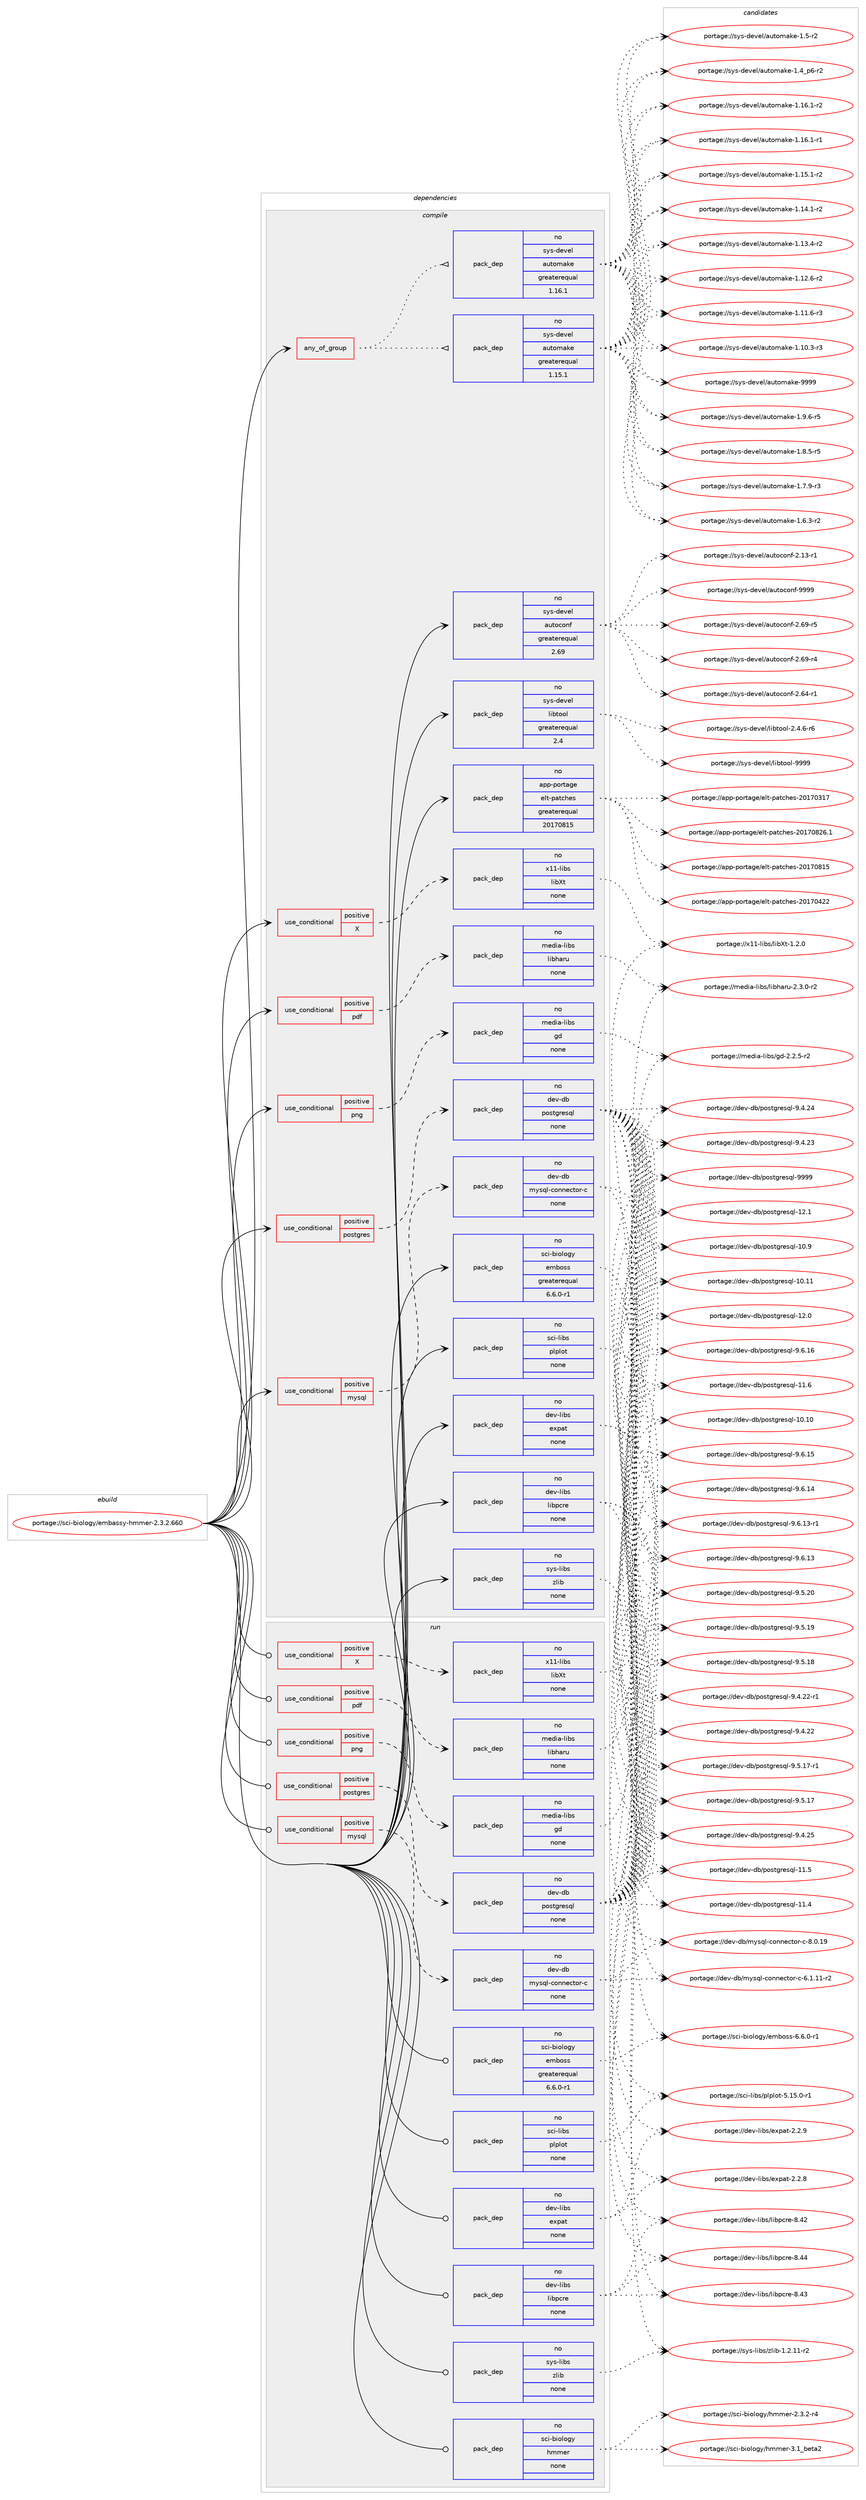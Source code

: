 digraph prolog {

# *************
# Graph options
# *************

newrank=true;
concentrate=true;
compound=true;
graph [rankdir=LR,fontname=Helvetica,fontsize=10,ranksep=1.5];#, ranksep=2.5, nodesep=0.2];
edge  [arrowhead=vee];
node  [fontname=Helvetica,fontsize=10];

# **********
# The ebuild
# **********

subgraph cluster_leftcol {
color=gray;
rank=same;
label=<<i>ebuild</i>>;
id [label="portage://sci-biology/embassy-hmmer-2.3.2.660", color=red, width=4, href="../sci-biology/embassy-hmmer-2.3.2.660.svg"];
}

# ****************
# The dependencies
# ****************

subgraph cluster_midcol {
color=gray;
label=<<i>dependencies</i>>;
subgraph cluster_compile {
fillcolor="#eeeeee";
style=filled;
label=<<i>compile</i>>;
subgraph any1665 {
dependency101664 [label=<<TABLE BORDER="0" CELLBORDER="1" CELLSPACING="0" CELLPADDING="4"><TR><TD CELLPADDING="10">any_of_group</TD></TR></TABLE>>, shape=none, color=red];subgraph pack79401 {
dependency101665 [label=<<TABLE BORDER="0" CELLBORDER="1" CELLSPACING="0" CELLPADDING="4" WIDTH="220"><TR><TD ROWSPAN="6" CELLPADDING="30">pack_dep</TD></TR><TR><TD WIDTH="110">no</TD></TR><TR><TD>sys-devel</TD></TR><TR><TD>automake</TD></TR><TR><TD>greaterequal</TD></TR><TR><TD>1.16.1</TD></TR></TABLE>>, shape=none, color=blue];
}
dependency101664:e -> dependency101665:w [weight=20,style="dotted",arrowhead="oinv"];
subgraph pack79402 {
dependency101666 [label=<<TABLE BORDER="0" CELLBORDER="1" CELLSPACING="0" CELLPADDING="4" WIDTH="220"><TR><TD ROWSPAN="6" CELLPADDING="30">pack_dep</TD></TR><TR><TD WIDTH="110">no</TD></TR><TR><TD>sys-devel</TD></TR><TR><TD>automake</TD></TR><TR><TD>greaterequal</TD></TR><TR><TD>1.15.1</TD></TR></TABLE>>, shape=none, color=blue];
}
dependency101664:e -> dependency101666:w [weight=20,style="dotted",arrowhead="oinv"];
}
id:e -> dependency101664:w [weight=20,style="solid",arrowhead="vee"];
subgraph cond20507 {
dependency101667 [label=<<TABLE BORDER="0" CELLBORDER="1" CELLSPACING="0" CELLPADDING="4"><TR><TD ROWSPAN="3" CELLPADDING="10">use_conditional</TD></TR><TR><TD>positive</TD></TR><TR><TD>X</TD></TR></TABLE>>, shape=none, color=red];
subgraph pack79403 {
dependency101668 [label=<<TABLE BORDER="0" CELLBORDER="1" CELLSPACING="0" CELLPADDING="4" WIDTH="220"><TR><TD ROWSPAN="6" CELLPADDING="30">pack_dep</TD></TR><TR><TD WIDTH="110">no</TD></TR><TR><TD>x11-libs</TD></TR><TR><TD>libXt</TD></TR><TR><TD>none</TD></TR><TR><TD></TD></TR></TABLE>>, shape=none, color=blue];
}
dependency101667:e -> dependency101668:w [weight=20,style="dashed",arrowhead="vee"];
}
id:e -> dependency101667:w [weight=20,style="solid",arrowhead="vee"];
subgraph cond20508 {
dependency101669 [label=<<TABLE BORDER="0" CELLBORDER="1" CELLSPACING="0" CELLPADDING="4"><TR><TD ROWSPAN="3" CELLPADDING="10">use_conditional</TD></TR><TR><TD>positive</TD></TR><TR><TD>mysql</TD></TR></TABLE>>, shape=none, color=red];
subgraph pack79404 {
dependency101670 [label=<<TABLE BORDER="0" CELLBORDER="1" CELLSPACING="0" CELLPADDING="4" WIDTH="220"><TR><TD ROWSPAN="6" CELLPADDING="30">pack_dep</TD></TR><TR><TD WIDTH="110">no</TD></TR><TR><TD>dev-db</TD></TR><TR><TD>mysql-connector-c</TD></TR><TR><TD>none</TD></TR><TR><TD></TD></TR></TABLE>>, shape=none, color=blue];
}
dependency101669:e -> dependency101670:w [weight=20,style="dashed",arrowhead="vee"];
}
id:e -> dependency101669:w [weight=20,style="solid",arrowhead="vee"];
subgraph cond20509 {
dependency101671 [label=<<TABLE BORDER="0" CELLBORDER="1" CELLSPACING="0" CELLPADDING="4"><TR><TD ROWSPAN="3" CELLPADDING="10">use_conditional</TD></TR><TR><TD>positive</TD></TR><TR><TD>pdf</TD></TR></TABLE>>, shape=none, color=red];
subgraph pack79405 {
dependency101672 [label=<<TABLE BORDER="0" CELLBORDER="1" CELLSPACING="0" CELLPADDING="4" WIDTH="220"><TR><TD ROWSPAN="6" CELLPADDING="30">pack_dep</TD></TR><TR><TD WIDTH="110">no</TD></TR><TR><TD>media-libs</TD></TR><TR><TD>libharu</TD></TR><TR><TD>none</TD></TR><TR><TD></TD></TR></TABLE>>, shape=none, color=blue];
}
dependency101671:e -> dependency101672:w [weight=20,style="dashed",arrowhead="vee"];
}
id:e -> dependency101671:w [weight=20,style="solid",arrowhead="vee"];
subgraph cond20510 {
dependency101673 [label=<<TABLE BORDER="0" CELLBORDER="1" CELLSPACING="0" CELLPADDING="4"><TR><TD ROWSPAN="3" CELLPADDING="10">use_conditional</TD></TR><TR><TD>positive</TD></TR><TR><TD>png</TD></TR></TABLE>>, shape=none, color=red];
subgraph pack79406 {
dependency101674 [label=<<TABLE BORDER="0" CELLBORDER="1" CELLSPACING="0" CELLPADDING="4" WIDTH="220"><TR><TD ROWSPAN="6" CELLPADDING="30">pack_dep</TD></TR><TR><TD WIDTH="110">no</TD></TR><TR><TD>media-libs</TD></TR><TR><TD>gd</TD></TR><TR><TD>none</TD></TR><TR><TD></TD></TR></TABLE>>, shape=none, color=blue];
}
dependency101673:e -> dependency101674:w [weight=20,style="dashed",arrowhead="vee"];
}
id:e -> dependency101673:w [weight=20,style="solid",arrowhead="vee"];
subgraph cond20511 {
dependency101675 [label=<<TABLE BORDER="0" CELLBORDER="1" CELLSPACING="0" CELLPADDING="4"><TR><TD ROWSPAN="3" CELLPADDING="10">use_conditional</TD></TR><TR><TD>positive</TD></TR><TR><TD>postgres</TD></TR></TABLE>>, shape=none, color=red];
subgraph pack79407 {
dependency101676 [label=<<TABLE BORDER="0" CELLBORDER="1" CELLSPACING="0" CELLPADDING="4" WIDTH="220"><TR><TD ROWSPAN="6" CELLPADDING="30">pack_dep</TD></TR><TR><TD WIDTH="110">no</TD></TR><TR><TD>dev-db</TD></TR><TR><TD>postgresql</TD></TR><TR><TD>none</TD></TR><TR><TD></TD></TR></TABLE>>, shape=none, color=blue];
}
dependency101675:e -> dependency101676:w [weight=20,style="dashed",arrowhead="vee"];
}
id:e -> dependency101675:w [weight=20,style="solid",arrowhead="vee"];
subgraph pack79408 {
dependency101677 [label=<<TABLE BORDER="0" CELLBORDER="1" CELLSPACING="0" CELLPADDING="4" WIDTH="220"><TR><TD ROWSPAN="6" CELLPADDING="30">pack_dep</TD></TR><TR><TD WIDTH="110">no</TD></TR><TR><TD>app-portage</TD></TR><TR><TD>elt-patches</TD></TR><TR><TD>greaterequal</TD></TR><TR><TD>20170815</TD></TR></TABLE>>, shape=none, color=blue];
}
id:e -> dependency101677:w [weight=20,style="solid",arrowhead="vee"];
subgraph pack79409 {
dependency101678 [label=<<TABLE BORDER="0" CELLBORDER="1" CELLSPACING="0" CELLPADDING="4" WIDTH="220"><TR><TD ROWSPAN="6" CELLPADDING="30">pack_dep</TD></TR><TR><TD WIDTH="110">no</TD></TR><TR><TD>dev-libs</TD></TR><TR><TD>expat</TD></TR><TR><TD>none</TD></TR><TR><TD></TD></TR></TABLE>>, shape=none, color=blue];
}
id:e -> dependency101678:w [weight=20,style="solid",arrowhead="vee"];
subgraph pack79410 {
dependency101679 [label=<<TABLE BORDER="0" CELLBORDER="1" CELLSPACING="0" CELLPADDING="4" WIDTH="220"><TR><TD ROWSPAN="6" CELLPADDING="30">pack_dep</TD></TR><TR><TD WIDTH="110">no</TD></TR><TR><TD>dev-libs</TD></TR><TR><TD>libpcre</TD></TR><TR><TD>none</TD></TR><TR><TD></TD></TR></TABLE>>, shape=none, color=blue];
}
id:e -> dependency101679:w [weight=20,style="solid",arrowhead="vee"];
subgraph pack79411 {
dependency101680 [label=<<TABLE BORDER="0" CELLBORDER="1" CELLSPACING="0" CELLPADDING="4" WIDTH="220"><TR><TD ROWSPAN="6" CELLPADDING="30">pack_dep</TD></TR><TR><TD WIDTH="110">no</TD></TR><TR><TD>sci-biology</TD></TR><TR><TD>emboss</TD></TR><TR><TD>greaterequal</TD></TR><TR><TD>6.6.0-r1</TD></TR></TABLE>>, shape=none, color=blue];
}
id:e -> dependency101680:w [weight=20,style="solid",arrowhead="vee"];
subgraph pack79412 {
dependency101681 [label=<<TABLE BORDER="0" CELLBORDER="1" CELLSPACING="0" CELLPADDING="4" WIDTH="220"><TR><TD ROWSPAN="6" CELLPADDING="30">pack_dep</TD></TR><TR><TD WIDTH="110">no</TD></TR><TR><TD>sci-libs</TD></TR><TR><TD>plplot</TD></TR><TR><TD>none</TD></TR><TR><TD></TD></TR></TABLE>>, shape=none, color=blue];
}
id:e -> dependency101681:w [weight=20,style="solid",arrowhead="vee"];
subgraph pack79413 {
dependency101682 [label=<<TABLE BORDER="0" CELLBORDER="1" CELLSPACING="0" CELLPADDING="4" WIDTH="220"><TR><TD ROWSPAN="6" CELLPADDING="30">pack_dep</TD></TR><TR><TD WIDTH="110">no</TD></TR><TR><TD>sys-devel</TD></TR><TR><TD>autoconf</TD></TR><TR><TD>greaterequal</TD></TR><TR><TD>2.69</TD></TR></TABLE>>, shape=none, color=blue];
}
id:e -> dependency101682:w [weight=20,style="solid",arrowhead="vee"];
subgraph pack79414 {
dependency101683 [label=<<TABLE BORDER="0" CELLBORDER="1" CELLSPACING="0" CELLPADDING="4" WIDTH="220"><TR><TD ROWSPAN="6" CELLPADDING="30">pack_dep</TD></TR><TR><TD WIDTH="110">no</TD></TR><TR><TD>sys-devel</TD></TR><TR><TD>libtool</TD></TR><TR><TD>greaterequal</TD></TR><TR><TD>2.4</TD></TR></TABLE>>, shape=none, color=blue];
}
id:e -> dependency101683:w [weight=20,style="solid",arrowhead="vee"];
subgraph pack79415 {
dependency101684 [label=<<TABLE BORDER="0" CELLBORDER="1" CELLSPACING="0" CELLPADDING="4" WIDTH="220"><TR><TD ROWSPAN="6" CELLPADDING="30">pack_dep</TD></TR><TR><TD WIDTH="110">no</TD></TR><TR><TD>sys-libs</TD></TR><TR><TD>zlib</TD></TR><TR><TD>none</TD></TR><TR><TD></TD></TR></TABLE>>, shape=none, color=blue];
}
id:e -> dependency101684:w [weight=20,style="solid",arrowhead="vee"];
}
subgraph cluster_compileandrun {
fillcolor="#eeeeee";
style=filled;
label=<<i>compile and run</i>>;
}
subgraph cluster_run {
fillcolor="#eeeeee";
style=filled;
label=<<i>run</i>>;
subgraph cond20512 {
dependency101685 [label=<<TABLE BORDER="0" CELLBORDER="1" CELLSPACING="0" CELLPADDING="4"><TR><TD ROWSPAN="3" CELLPADDING="10">use_conditional</TD></TR><TR><TD>positive</TD></TR><TR><TD>X</TD></TR></TABLE>>, shape=none, color=red];
subgraph pack79416 {
dependency101686 [label=<<TABLE BORDER="0" CELLBORDER="1" CELLSPACING="0" CELLPADDING="4" WIDTH="220"><TR><TD ROWSPAN="6" CELLPADDING="30">pack_dep</TD></TR><TR><TD WIDTH="110">no</TD></TR><TR><TD>x11-libs</TD></TR><TR><TD>libXt</TD></TR><TR><TD>none</TD></TR><TR><TD></TD></TR></TABLE>>, shape=none, color=blue];
}
dependency101685:e -> dependency101686:w [weight=20,style="dashed",arrowhead="vee"];
}
id:e -> dependency101685:w [weight=20,style="solid",arrowhead="odot"];
subgraph cond20513 {
dependency101687 [label=<<TABLE BORDER="0" CELLBORDER="1" CELLSPACING="0" CELLPADDING="4"><TR><TD ROWSPAN="3" CELLPADDING="10">use_conditional</TD></TR><TR><TD>positive</TD></TR><TR><TD>mysql</TD></TR></TABLE>>, shape=none, color=red];
subgraph pack79417 {
dependency101688 [label=<<TABLE BORDER="0" CELLBORDER="1" CELLSPACING="0" CELLPADDING="4" WIDTH="220"><TR><TD ROWSPAN="6" CELLPADDING="30">pack_dep</TD></TR><TR><TD WIDTH="110">no</TD></TR><TR><TD>dev-db</TD></TR><TR><TD>mysql-connector-c</TD></TR><TR><TD>none</TD></TR><TR><TD></TD></TR></TABLE>>, shape=none, color=blue];
}
dependency101687:e -> dependency101688:w [weight=20,style="dashed",arrowhead="vee"];
}
id:e -> dependency101687:w [weight=20,style="solid",arrowhead="odot"];
subgraph cond20514 {
dependency101689 [label=<<TABLE BORDER="0" CELLBORDER="1" CELLSPACING="0" CELLPADDING="4"><TR><TD ROWSPAN="3" CELLPADDING="10">use_conditional</TD></TR><TR><TD>positive</TD></TR><TR><TD>pdf</TD></TR></TABLE>>, shape=none, color=red];
subgraph pack79418 {
dependency101690 [label=<<TABLE BORDER="0" CELLBORDER="1" CELLSPACING="0" CELLPADDING="4" WIDTH="220"><TR><TD ROWSPAN="6" CELLPADDING="30">pack_dep</TD></TR><TR><TD WIDTH="110">no</TD></TR><TR><TD>media-libs</TD></TR><TR><TD>libharu</TD></TR><TR><TD>none</TD></TR><TR><TD></TD></TR></TABLE>>, shape=none, color=blue];
}
dependency101689:e -> dependency101690:w [weight=20,style="dashed",arrowhead="vee"];
}
id:e -> dependency101689:w [weight=20,style="solid",arrowhead="odot"];
subgraph cond20515 {
dependency101691 [label=<<TABLE BORDER="0" CELLBORDER="1" CELLSPACING="0" CELLPADDING="4"><TR><TD ROWSPAN="3" CELLPADDING="10">use_conditional</TD></TR><TR><TD>positive</TD></TR><TR><TD>png</TD></TR></TABLE>>, shape=none, color=red];
subgraph pack79419 {
dependency101692 [label=<<TABLE BORDER="0" CELLBORDER="1" CELLSPACING="0" CELLPADDING="4" WIDTH="220"><TR><TD ROWSPAN="6" CELLPADDING="30">pack_dep</TD></TR><TR><TD WIDTH="110">no</TD></TR><TR><TD>media-libs</TD></TR><TR><TD>gd</TD></TR><TR><TD>none</TD></TR><TR><TD></TD></TR></TABLE>>, shape=none, color=blue];
}
dependency101691:e -> dependency101692:w [weight=20,style="dashed",arrowhead="vee"];
}
id:e -> dependency101691:w [weight=20,style="solid",arrowhead="odot"];
subgraph cond20516 {
dependency101693 [label=<<TABLE BORDER="0" CELLBORDER="1" CELLSPACING="0" CELLPADDING="4"><TR><TD ROWSPAN="3" CELLPADDING="10">use_conditional</TD></TR><TR><TD>positive</TD></TR><TR><TD>postgres</TD></TR></TABLE>>, shape=none, color=red];
subgraph pack79420 {
dependency101694 [label=<<TABLE BORDER="0" CELLBORDER="1" CELLSPACING="0" CELLPADDING="4" WIDTH="220"><TR><TD ROWSPAN="6" CELLPADDING="30">pack_dep</TD></TR><TR><TD WIDTH="110">no</TD></TR><TR><TD>dev-db</TD></TR><TR><TD>postgresql</TD></TR><TR><TD>none</TD></TR><TR><TD></TD></TR></TABLE>>, shape=none, color=blue];
}
dependency101693:e -> dependency101694:w [weight=20,style="dashed",arrowhead="vee"];
}
id:e -> dependency101693:w [weight=20,style="solid",arrowhead="odot"];
subgraph pack79421 {
dependency101695 [label=<<TABLE BORDER="0" CELLBORDER="1" CELLSPACING="0" CELLPADDING="4" WIDTH="220"><TR><TD ROWSPAN="6" CELLPADDING="30">pack_dep</TD></TR><TR><TD WIDTH="110">no</TD></TR><TR><TD>dev-libs</TD></TR><TR><TD>expat</TD></TR><TR><TD>none</TD></TR><TR><TD></TD></TR></TABLE>>, shape=none, color=blue];
}
id:e -> dependency101695:w [weight=20,style="solid",arrowhead="odot"];
subgraph pack79422 {
dependency101696 [label=<<TABLE BORDER="0" CELLBORDER="1" CELLSPACING="0" CELLPADDING="4" WIDTH="220"><TR><TD ROWSPAN="6" CELLPADDING="30">pack_dep</TD></TR><TR><TD WIDTH="110">no</TD></TR><TR><TD>dev-libs</TD></TR><TR><TD>libpcre</TD></TR><TR><TD>none</TD></TR><TR><TD></TD></TR></TABLE>>, shape=none, color=blue];
}
id:e -> dependency101696:w [weight=20,style="solid",arrowhead="odot"];
subgraph pack79423 {
dependency101697 [label=<<TABLE BORDER="0" CELLBORDER="1" CELLSPACING="0" CELLPADDING="4" WIDTH="220"><TR><TD ROWSPAN="6" CELLPADDING="30">pack_dep</TD></TR><TR><TD WIDTH="110">no</TD></TR><TR><TD>sci-biology</TD></TR><TR><TD>emboss</TD></TR><TR><TD>greaterequal</TD></TR><TR><TD>6.6.0-r1</TD></TR></TABLE>>, shape=none, color=blue];
}
id:e -> dependency101697:w [weight=20,style="solid",arrowhead="odot"];
subgraph pack79424 {
dependency101698 [label=<<TABLE BORDER="0" CELLBORDER="1" CELLSPACING="0" CELLPADDING="4" WIDTH="220"><TR><TD ROWSPAN="6" CELLPADDING="30">pack_dep</TD></TR><TR><TD WIDTH="110">no</TD></TR><TR><TD>sci-biology</TD></TR><TR><TD>hmmer</TD></TR><TR><TD>none</TD></TR><TR><TD></TD></TR></TABLE>>, shape=none, color=blue];
}
id:e -> dependency101698:w [weight=20,style="solid",arrowhead="odot"];
subgraph pack79425 {
dependency101699 [label=<<TABLE BORDER="0" CELLBORDER="1" CELLSPACING="0" CELLPADDING="4" WIDTH="220"><TR><TD ROWSPAN="6" CELLPADDING="30">pack_dep</TD></TR><TR><TD WIDTH="110">no</TD></TR><TR><TD>sci-libs</TD></TR><TR><TD>plplot</TD></TR><TR><TD>none</TD></TR><TR><TD></TD></TR></TABLE>>, shape=none, color=blue];
}
id:e -> dependency101699:w [weight=20,style="solid",arrowhead="odot"];
subgraph pack79426 {
dependency101700 [label=<<TABLE BORDER="0" CELLBORDER="1" CELLSPACING="0" CELLPADDING="4" WIDTH="220"><TR><TD ROWSPAN="6" CELLPADDING="30">pack_dep</TD></TR><TR><TD WIDTH="110">no</TD></TR><TR><TD>sys-libs</TD></TR><TR><TD>zlib</TD></TR><TR><TD>none</TD></TR><TR><TD></TD></TR></TABLE>>, shape=none, color=blue];
}
id:e -> dependency101700:w [weight=20,style="solid",arrowhead="odot"];
}
}

# **************
# The candidates
# **************

subgraph cluster_choices {
rank=same;
color=gray;
label=<<i>candidates</i>>;

subgraph choice79401 {
color=black;
nodesep=1;
choice115121115451001011181011084797117116111109971071014557575757 [label="portage://sys-devel/automake-9999", color=red, width=4,href="../sys-devel/automake-9999.svg"];
choice115121115451001011181011084797117116111109971071014549465746544511453 [label="portage://sys-devel/automake-1.9.6-r5", color=red, width=4,href="../sys-devel/automake-1.9.6-r5.svg"];
choice115121115451001011181011084797117116111109971071014549465646534511453 [label="portage://sys-devel/automake-1.8.5-r5", color=red, width=4,href="../sys-devel/automake-1.8.5-r5.svg"];
choice115121115451001011181011084797117116111109971071014549465546574511451 [label="portage://sys-devel/automake-1.7.9-r3", color=red, width=4,href="../sys-devel/automake-1.7.9-r3.svg"];
choice115121115451001011181011084797117116111109971071014549465446514511450 [label="portage://sys-devel/automake-1.6.3-r2", color=red, width=4,href="../sys-devel/automake-1.6.3-r2.svg"];
choice11512111545100101118101108479711711611110997107101454946534511450 [label="portage://sys-devel/automake-1.5-r2", color=red, width=4,href="../sys-devel/automake-1.5-r2.svg"];
choice115121115451001011181011084797117116111109971071014549465295112544511450 [label="portage://sys-devel/automake-1.4_p6-r2", color=red, width=4,href="../sys-devel/automake-1.4_p6-r2.svg"];
choice11512111545100101118101108479711711611110997107101454946495446494511450 [label="portage://sys-devel/automake-1.16.1-r2", color=red, width=4,href="../sys-devel/automake-1.16.1-r2.svg"];
choice11512111545100101118101108479711711611110997107101454946495446494511449 [label="portage://sys-devel/automake-1.16.1-r1", color=red, width=4,href="../sys-devel/automake-1.16.1-r1.svg"];
choice11512111545100101118101108479711711611110997107101454946495346494511450 [label="portage://sys-devel/automake-1.15.1-r2", color=red, width=4,href="../sys-devel/automake-1.15.1-r2.svg"];
choice11512111545100101118101108479711711611110997107101454946495246494511450 [label="portage://sys-devel/automake-1.14.1-r2", color=red, width=4,href="../sys-devel/automake-1.14.1-r2.svg"];
choice11512111545100101118101108479711711611110997107101454946495146524511450 [label="portage://sys-devel/automake-1.13.4-r2", color=red, width=4,href="../sys-devel/automake-1.13.4-r2.svg"];
choice11512111545100101118101108479711711611110997107101454946495046544511450 [label="portage://sys-devel/automake-1.12.6-r2", color=red, width=4,href="../sys-devel/automake-1.12.6-r2.svg"];
choice11512111545100101118101108479711711611110997107101454946494946544511451 [label="portage://sys-devel/automake-1.11.6-r3", color=red, width=4,href="../sys-devel/automake-1.11.6-r3.svg"];
choice11512111545100101118101108479711711611110997107101454946494846514511451 [label="portage://sys-devel/automake-1.10.3-r3", color=red, width=4,href="../sys-devel/automake-1.10.3-r3.svg"];
dependency101665:e -> choice115121115451001011181011084797117116111109971071014557575757:w [style=dotted,weight="100"];
dependency101665:e -> choice115121115451001011181011084797117116111109971071014549465746544511453:w [style=dotted,weight="100"];
dependency101665:e -> choice115121115451001011181011084797117116111109971071014549465646534511453:w [style=dotted,weight="100"];
dependency101665:e -> choice115121115451001011181011084797117116111109971071014549465546574511451:w [style=dotted,weight="100"];
dependency101665:e -> choice115121115451001011181011084797117116111109971071014549465446514511450:w [style=dotted,weight="100"];
dependency101665:e -> choice11512111545100101118101108479711711611110997107101454946534511450:w [style=dotted,weight="100"];
dependency101665:e -> choice115121115451001011181011084797117116111109971071014549465295112544511450:w [style=dotted,weight="100"];
dependency101665:e -> choice11512111545100101118101108479711711611110997107101454946495446494511450:w [style=dotted,weight="100"];
dependency101665:e -> choice11512111545100101118101108479711711611110997107101454946495446494511449:w [style=dotted,weight="100"];
dependency101665:e -> choice11512111545100101118101108479711711611110997107101454946495346494511450:w [style=dotted,weight="100"];
dependency101665:e -> choice11512111545100101118101108479711711611110997107101454946495246494511450:w [style=dotted,weight="100"];
dependency101665:e -> choice11512111545100101118101108479711711611110997107101454946495146524511450:w [style=dotted,weight="100"];
dependency101665:e -> choice11512111545100101118101108479711711611110997107101454946495046544511450:w [style=dotted,weight="100"];
dependency101665:e -> choice11512111545100101118101108479711711611110997107101454946494946544511451:w [style=dotted,weight="100"];
dependency101665:e -> choice11512111545100101118101108479711711611110997107101454946494846514511451:w [style=dotted,weight="100"];
}
subgraph choice79402 {
color=black;
nodesep=1;
choice115121115451001011181011084797117116111109971071014557575757 [label="portage://sys-devel/automake-9999", color=red, width=4,href="../sys-devel/automake-9999.svg"];
choice115121115451001011181011084797117116111109971071014549465746544511453 [label="portage://sys-devel/automake-1.9.6-r5", color=red, width=4,href="../sys-devel/automake-1.9.6-r5.svg"];
choice115121115451001011181011084797117116111109971071014549465646534511453 [label="portage://sys-devel/automake-1.8.5-r5", color=red, width=4,href="../sys-devel/automake-1.8.5-r5.svg"];
choice115121115451001011181011084797117116111109971071014549465546574511451 [label="portage://sys-devel/automake-1.7.9-r3", color=red, width=4,href="../sys-devel/automake-1.7.9-r3.svg"];
choice115121115451001011181011084797117116111109971071014549465446514511450 [label="portage://sys-devel/automake-1.6.3-r2", color=red, width=4,href="../sys-devel/automake-1.6.3-r2.svg"];
choice11512111545100101118101108479711711611110997107101454946534511450 [label="portage://sys-devel/automake-1.5-r2", color=red, width=4,href="../sys-devel/automake-1.5-r2.svg"];
choice115121115451001011181011084797117116111109971071014549465295112544511450 [label="portage://sys-devel/automake-1.4_p6-r2", color=red, width=4,href="../sys-devel/automake-1.4_p6-r2.svg"];
choice11512111545100101118101108479711711611110997107101454946495446494511450 [label="portage://sys-devel/automake-1.16.1-r2", color=red, width=4,href="../sys-devel/automake-1.16.1-r2.svg"];
choice11512111545100101118101108479711711611110997107101454946495446494511449 [label="portage://sys-devel/automake-1.16.1-r1", color=red, width=4,href="../sys-devel/automake-1.16.1-r1.svg"];
choice11512111545100101118101108479711711611110997107101454946495346494511450 [label="portage://sys-devel/automake-1.15.1-r2", color=red, width=4,href="../sys-devel/automake-1.15.1-r2.svg"];
choice11512111545100101118101108479711711611110997107101454946495246494511450 [label="portage://sys-devel/automake-1.14.1-r2", color=red, width=4,href="../sys-devel/automake-1.14.1-r2.svg"];
choice11512111545100101118101108479711711611110997107101454946495146524511450 [label="portage://sys-devel/automake-1.13.4-r2", color=red, width=4,href="../sys-devel/automake-1.13.4-r2.svg"];
choice11512111545100101118101108479711711611110997107101454946495046544511450 [label="portage://sys-devel/automake-1.12.6-r2", color=red, width=4,href="../sys-devel/automake-1.12.6-r2.svg"];
choice11512111545100101118101108479711711611110997107101454946494946544511451 [label="portage://sys-devel/automake-1.11.6-r3", color=red, width=4,href="../sys-devel/automake-1.11.6-r3.svg"];
choice11512111545100101118101108479711711611110997107101454946494846514511451 [label="portage://sys-devel/automake-1.10.3-r3", color=red, width=4,href="../sys-devel/automake-1.10.3-r3.svg"];
dependency101666:e -> choice115121115451001011181011084797117116111109971071014557575757:w [style=dotted,weight="100"];
dependency101666:e -> choice115121115451001011181011084797117116111109971071014549465746544511453:w [style=dotted,weight="100"];
dependency101666:e -> choice115121115451001011181011084797117116111109971071014549465646534511453:w [style=dotted,weight="100"];
dependency101666:e -> choice115121115451001011181011084797117116111109971071014549465546574511451:w [style=dotted,weight="100"];
dependency101666:e -> choice115121115451001011181011084797117116111109971071014549465446514511450:w [style=dotted,weight="100"];
dependency101666:e -> choice11512111545100101118101108479711711611110997107101454946534511450:w [style=dotted,weight="100"];
dependency101666:e -> choice115121115451001011181011084797117116111109971071014549465295112544511450:w [style=dotted,weight="100"];
dependency101666:e -> choice11512111545100101118101108479711711611110997107101454946495446494511450:w [style=dotted,weight="100"];
dependency101666:e -> choice11512111545100101118101108479711711611110997107101454946495446494511449:w [style=dotted,weight="100"];
dependency101666:e -> choice11512111545100101118101108479711711611110997107101454946495346494511450:w [style=dotted,weight="100"];
dependency101666:e -> choice11512111545100101118101108479711711611110997107101454946495246494511450:w [style=dotted,weight="100"];
dependency101666:e -> choice11512111545100101118101108479711711611110997107101454946495146524511450:w [style=dotted,weight="100"];
dependency101666:e -> choice11512111545100101118101108479711711611110997107101454946495046544511450:w [style=dotted,weight="100"];
dependency101666:e -> choice11512111545100101118101108479711711611110997107101454946494946544511451:w [style=dotted,weight="100"];
dependency101666:e -> choice11512111545100101118101108479711711611110997107101454946494846514511451:w [style=dotted,weight="100"];
}
subgraph choice79403 {
color=black;
nodesep=1;
choice12049494510810598115471081059888116454946504648 [label="portage://x11-libs/libXt-1.2.0", color=red, width=4,href="../x11-libs/libXt-1.2.0.svg"];
dependency101668:e -> choice12049494510810598115471081059888116454946504648:w [style=dotted,weight="100"];
}
subgraph choice79404 {
color=black;
nodesep=1;
choice100101118451009847109121115113108459911111011010199116111114459945564648464957 [label="portage://dev-db/mysql-connector-c-8.0.19", color=red, width=4,href="../dev-db/mysql-connector-c-8.0.19.svg"];
choice1001011184510098471091211151131084599111110110101991161111144599455446494649494511450 [label="portage://dev-db/mysql-connector-c-6.1.11-r2", color=red, width=4,href="../dev-db/mysql-connector-c-6.1.11-r2.svg"];
dependency101670:e -> choice100101118451009847109121115113108459911111011010199116111114459945564648464957:w [style=dotted,weight="100"];
dependency101670:e -> choice1001011184510098471091211151131084599111110110101991161111144599455446494649494511450:w [style=dotted,weight="100"];
}
subgraph choice79405 {
color=black;
nodesep=1;
choice1091011001059745108105981154710810598104971141174550465146484511450 [label="portage://media-libs/libharu-2.3.0-r2", color=red, width=4,href="../media-libs/libharu-2.3.0-r2.svg"];
dependency101672:e -> choice1091011001059745108105981154710810598104971141174550465146484511450:w [style=dotted,weight="100"];
}
subgraph choice79406 {
color=black;
nodesep=1;
choice109101100105974510810598115471031004550465046534511450 [label="portage://media-libs/gd-2.2.5-r2", color=red, width=4,href="../media-libs/gd-2.2.5-r2.svg"];
dependency101674:e -> choice109101100105974510810598115471031004550465046534511450:w [style=dotted,weight="100"];
}
subgraph choice79407 {
color=black;
nodesep=1;
choice1001011184510098471121111151161031141011151131084557575757 [label="portage://dev-db/postgresql-9999", color=red, width=4,href="../dev-db/postgresql-9999.svg"];
choice10010111845100984711211111511610311410111511310845574654464954 [label="portage://dev-db/postgresql-9.6.16", color=red, width=4,href="../dev-db/postgresql-9.6.16.svg"];
choice10010111845100984711211111511610311410111511310845574654464953 [label="portage://dev-db/postgresql-9.6.15", color=red, width=4,href="../dev-db/postgresql-9.6.15.svg"];
choice10010111845100984711211111511610311410111511310845574654464952 [label="portage://dev-db/postgresql-9.6.14", color=red, width=4,href="../dev-db/postgresql-9.6.14.svg"];
choice100101118451009847112111115116103114101115113108455746544649514511449 [label="portage://dev-db/postgresql-9.6.13-r1", color=red, width=4,href="../dev-db/postgresql-9.6.13-r1.svg"];
choice10010111845100984711211111511610311410111511310845574654464951 [label="portage://dev-db/postgresql-9.6.13", color=red, width=4,href="../dev-db/postgresql-9.6.13.svg"];
choice10010111845100984711211111511610311410111511310845574653465048 [label="portage://dev-db/postgresql-9.5.20", color=red, width=4,href="../dev-db/postgresql-9.5.20.svg"];
choice10010111845100984711211111511610311410111511310845574653464957 [label="portage://dev-db/postgresql-9.5.19", color=red, width=4,href="../dev-db/postgresql-9.5.19.svg"];
choice10010111845100984711211111511610311410111511310845574653464956 [label="portage://dev-db/postgresql-9.5.18", color=red, width=4,href="../dev-db/postgresql-9.5.18.svg"];
choice100101118451009847112111115116103114101115113108455746534649554511449 [label="portage://dev-db/postgresql-9.5.17-r1", color=red, width=4,href="../dev-db/postgresql-9.5.17-r1.svg"];
choice10010111845100984711211111511610311410111511310845574653464955 [label="portage://dev-db/postgresql-9.5.17", color=red, width=4,href="../dev-db/postgresql-9.5.17.svg"];
choice10010111845100984711211111511610311410111511310845574652465053 [label="portage://dev-db/postgresql-9.4.25", color=red, width=4,href="../dev-db/postgresql-9.4.25.svg"];
choice10010111845100984711211111511610311410111511310845574652465052 [label="portage://dev-db/postgresql-9.4.24", color=red, width=4,href="../dev-db/postgresql-9.4.24.svg"];
choice10010111845100984711211111511610311410111511310845574652465051 [label="portage://dev-db/postgresql-9.4.23", color=red, width=4,href="../dev-db/postgresql-9.4.23.svg"];
choice100101118451009847112111115116103114101115113108455746524650504511449 [label="portage://dev-db/postgresql-9.4.22-r1", color=red, width=4,href="../dev-db/postgresql-9.4.22-r1.svg"];
choice10010111845100984711211111511610311410111511310845574652465050 [label="portage://dev-db/postgresql-9.4.22", color=red, width=4,href="../dev-db/postgresql-9.4.22.svg"];
choice1001011184510098471121111151161031141011151131084549504649 [label="portage://dev-db/postgresql-12.1", color=red, width=4,href="../dev-db/postgresql-12.1.svg"];
choice1001011184510098471121111151161031141011151131084549504648 [label="portage://dev-db/postgresql-12.0", color=red, width=4,href="../dev-db/postgresql-12.0.svg"];
choice1001011184510098471121111151161031141011151131084549494654 [label="portage://dev-db/postgresql-11.6", color=red, width=4,href="../dev-db/postgresql-11.6.svg"];
choice1001011184510098471121111151161031141011151131084549494653 [label="portage://dev-db/postgresql-11.5", color=red, width=4,href="../dev-db/postgresql-11.5.svg"];
choice1001011184510098471121111151161031141011151131084549494652 [label="portage://dev-db/postgresql-11.4", color=red, width=4,href="../dev-db/postgresql-11.4.svg"];
choice1001011184510098471121111151161031141011151131084549484657 [label="portage://dev-db/postgresql-10.9", color=red, width=4,href="../dev-db/postgresql-10.9.svg"];
choice100101118451009847112111115116103114101115113108454948464949 [label="portage://dev-db/postgresql-10.11", color=red, width=4,href="../dev-db/postgresql-10.11.svg"];
choice100101118451009847112111115116103114101115113108454948464948 [label="portage://dev-db/postgresql-10.10", color=red, width=4,href="../dev-db/postgresql-10.10.svg"];
dependency101676:e -> choice1001011184510098471121111151161031141011151131084557575757:w [style=dotted,weight="100"];
dependency101676:e -> choice10010111845100984711211111511610311410111511310845574654464954:w [style=dotted,weight="100"];
dependency101676:e -> choice10010111845100984711211111511610311410111511310845574654464953:w [style=dotted,weight="100"];
dependency101676:e -> choice10010111845100984711211111511610311410111511310845574654464952:w [style=dotted,weight="100"];
dependency101676:e -> choice100101118451009847112111115116103114101115113108455746544649514511449:w [style=dotted,weight="100"];
dependency101676:e -> choice10010111845100984711211111511610311410111511310845574654464951:w [style=dotted,weight="100"];
dependency101676:e -> choice10010111845100984711211111511610311410111511310845574653465048:w [style=dotted,weight="100"];
dependency101676:e -> choice10010111845100984711211111511610311410111511310845574653464957:w [style=dotted,weight="100"];
dependency101676:e -> choice10010111845100984711211111511610311410111511310845574653464956:w [style=dotted,weight="100"];
dependency101676:e -> choice100101118451009847112111115116103114101115113108455746534649554511449:w [style=dotted,weight="100"];
dependency101676:e -> choice10010111845100984711211111511610311410111511310845574653464955:w [style=dotted,weight="100"];
dependency101676:e -> choice10010111845100984711211111511610311410111511310845574652465053:w [style=dotted,weight="100"];
dependency101676:e -> choice10010111845100984711211111511610311410111511310845574652465052:w [style=dotted,weight="100"];
dependency101676:e -> choice10010111845100984711211111511610311410111511310845574652465051:w [style=dotted,weight="100"];
dependency101676:e -> choice100101118451009847112111115116103114101115113108455746524650504511449:w [style=dotted,weight="100"];
dependency101676:e -> choice10010111845100984711211111511610311410111511310845574652465050:w [style=dotted,weight="100"];
dependency101676:e -> choice1001011184510098471121111151161031141011151131084549504649:w [style=dotted,weight="100"];
dependency101676:e -> choice1001011184510098471121111151161031141011151131084549504648:w [style=dotted,weight="100"];
dependency101676:e -> choice1001011184510098471121111151161031141011151131084549494654:w [style=dotted,weight="100"];
dependency101676:e -> choice1001011184510098471121111151161031141011151131084549494653:w [style=dotted,weight="100"];
dependency101676:e -> choice1001011184510098471121111151161031141011151131084549494652:w [style=dotted,weight="100"];
dependency101676:e -> choice1001011184510098471121111151161031141011151131084549484657:w [style=dotted,weight="100"];
dependency101676:e -> choice100101118451009847112111115116103114101115113108454948464949:w [style=dotted,weight="100"];
dependency101676:e -> choice100101118451009847112111115116103114101115113108454948464948:w [style=dotted,weight="100"];
}
subgraph choice79408 {
color=black;
nodesep=1;
choice971121124511211111411697103101471011081164511297116991041011154550484955485650544649 [label="portage://app-portage/elt-patches-20170826.1", color=red, width=4,href="../app-portage/elt-patches-20170826.1.svg"];
choice97112112451121111141169710310147101108116451129711699104101115455048495548564953 [label="portage://app-portage/elt-patches-20170815", color=red, width=4,href="../app-portage/elt-patches-20170815.svg"];
choice97112112451121111141169710310147101108116451129711699104101115455048495548525050 [label="portage://app-portage/elt-patches-20170422", color=red, width=4,href="../app-portage/elt-patches-20170422.svg"];
choice97112112451121111141169710310147101108116451129711699104101115455048495548514955 [label="portage://app-portage/elt-patches-20170317", color=red, width=4,href="../app-portage/elt-patches-20170317.svg"];
dependency101677:e -> choice971121124511211111411697103101471011081164511297116991041011154550484955485650544649:w [style=dotted,weight="100"];
dependency101677:e -> choice97112112451121111141169710310147101108116451129711699104101115455048495548564953:w [style=dotted,weight="100"];
dependency101677:e -> choice97112112451121111141169710310147101108116451129711699104101115455048495548525050:w [style=dotted,weight="100"];
dependency101677:e -> choice97112112451121111141169710310147101108116451129711699104101115455048495548514955:w [style=dotted,weight="100"];
}
subgraph choice79409 {
color=black;
nodesep=1;
choice10010111845108105981154710112011297116455046504657 [label="portage://dev-libs/expat-2.2.9", color=red, width=4,href="../dev-libs/expat-2.2.9.svg"];
choice10010111845108105981154710112011297116455046504656 [label="portage://dev-libs/expat-2.2.8", color=red, width=4,href="../dev-libs/expat-2.2.8.svg"];
dependency101678:e -> choice10010111845108105981154710112011297116455046504657:w [style=dotted,weight="100"];
dependency101678:e -> choice10010111845108105981154710112011297116455046504656:w [style=dotted,weight="100"];
}
subgraph choice79410 {
color=black;
nodesep=1;
choice10010111845108105981154710810598112991141014556465252 [label="portage://dev-libs/libpcre-8.44", color=red, width=4,href="../dev-libs/libpcre-8.44.svg"];
choice10010111845108105981154710810598112991141014556465251 [label="portage://dev-libs/libpcre-8.43", color=red, width=4,href="../dev-libs/libpcre-8.43.svg"];
choice10010111845108105981154710810598112991141014556465250 [label="portage://dev-libs/libpcre-8.42", color=red, width=4,href="../dev-libs/libpcre-8.42.svg"];
dependency101679:e -> choice10010111845108105981154710810598112991141014556465252:w [style=dotted,weight="100"];
dependency101679:e -> choice10010111845108105981154710810598112991141014556465251:w [style=dotted,weight="100"];
dependency101679:e -> choice10010111845108105981154710810598112991141014556465250:w [style=dotted,weight="100"];
}
subgraph choice79411 {
color=black;
nodesep=1;
choice11599105459810511110811110312147101109981111151154554465446484511449 [label="portage://sci-biology/emboss-6.6.0-r1", color=red, width=4,href="../sci-biology/emboss-6.6.0-r1.svg"];
dependency101680:e -> choice11599105459810511110811110312147101109981111151154554465446484511449:w [style=dotted,weight="100"];
}
subgraph choice79412 {
color=black;
nodesep=1;
choice11599105451081059811547112108112108111116455346495346484511449 [label="portage://sci-libs/plplot-5.15.0-r1", color=red, width=4,href="../sci-libs/plplot-5.15.0-r1.svg"];
dependency101681:e -> choice11599105451081059811547112108112108111116455346495346484511449:w [style=dotted,weight="100"];
}
subgraph choice79413 {
color=black;
nodesep=1;
choice115121115451001011181011084797117116111991111101024557575757 [label="portage://sys-devel/autoconf-9999", color=red, width=4,href="../sys-devel/autoconf-9999.svg"];
choice1151211154510010111810110847971171161119911111010245504654574511453 [label="portage://sys-devel/autoconf-2.69-r5", color=red, width=4,href="../sys-devel/autoconf-2.69-r5.svg"];
choice1151211154510010111810110847971171161119911111010245504654574511452 [label="portage://sys-devel/autoconf-2.69-r4", color=red, width=4,href="../sys-devel/autoconf-2.69-r4.svg"];
choice1151211154510010111810110847971171161119911111010245504654524511449 [label="portage://sys-devel/autoconf-2.64-r1", color=red, width=4,href="../sys-devel/autoconf-2.64-r1.svg"];
choice1151211154510010111810110847971171161119911111010245504649514511449 [label="portage://sys-devel/autoconf-2.13-r1", color=red, width=4,href="../sys-devel/autoconf-2.13-r1.svg"];
dependency101682:e -> choice115121115451001011181011084797117116111991111101024557575757:w [style=dotted,weight="100"];
dependency101682:e -> choice1151211154510010111810110847971171161119911111010245504654574511453:w [style=dotted,weight="100"];
dependency101682:e -> choice1151211154510010111810110847971171161119911111010245504654574511452:w [style=dotted,weight="100"];
dependency101682:e -> choice1151211154510010111810110847971171161119911111010245504654524511449:w [style=dotted,weight="100"];
dependency101682:e -> choice1151211154510010111810110847971171161119911111010245504649514511449:w [style=dotted,weight="100"];
}
subgraph choice79414 {
color=black;
nodesep=1;
choice1151211154510010111810110847108105981161111111084557575757 [label="portage://sys-devel/libtool-9999", color=red, width=4,href="../sys-devel/libtool-9999.svg"];
choice1151211154510010111810110847108105981161111111084550465246544511454 [label="portage://sys-devel/libtool-2.4.6-r6", color=red, width=4,href="../sys-devel/libtool-2.4.6-r6.svg"];
dependency101683:e -> choice1151211154510010111810110847108105981161111111084557575757:w [style=dotted,weight="100"];
dependency101683:e -> choice1151211154510010111810110847108105981161111111084550465246544511454:w [style=dotted,weight="100"];
}
subgraph choice79415 {
color=black;
nodesep=1;
choice11512111545108105981154712210810598454946504649494511450 [label="portage://sys-libs/zlib-1.2.11-r2", color=red, width=4,href="../sys-libs/zlib-1.2.11-r2.svg"];
dependency101684:e -> choice11512111545108105981154712210810598454946504649494511450:w [style=dotted,weight="100"];
}
subgraph choice79416 {
color=black;
nodesep=1;
choice12049494510810598115471081059888116454946504648 [label="portage://x11-libs/libXt-1.2.0", color=red, width=4,href="../x11-libs/libXt-1.2.0.svg"];
dependency101686:e -> choice12049494510810598115471081059888116454946504648:w [style=dotted,weight="100"];
}
subgraph choice79417 {
color=black;
nodesep=1;
choice100101118451009847109121115113108459911111011010199116111114459945564648464957 [label="portage://dev-db/mysql-connector-c-8.0.19", color=red, width=4,href="../dev-db/mysql-connector-c-8.0.19.svg"];
choice1001011184510098471091211151131084599111110110101991161111144599455446494649494511450 [label="portage://dev-db/mysql-connector-c-6.1.11-r2", color=red, width=4,href="../dev-db/mysql-connector-c-6.1.11-r2.svg"];
dependency101688:e -> choice100101118451009847109121115113108459911111011010199116111114459945564648464957:w [style=dotted,weight="100"];
dependency101688:e -> choice1001011184510098471091211151131084599111110110101991161111144599455446494649494511450:w [style=dotted,weight="100"];
}
subgraph choice79418 {
color=black;
nodesep=1;
choice1091011001059745108105981154710810598104971141174550465146484511450 [label="portage://media-libs/libharu-2.3.0-r2", color=red, width=4,href="../media-libs/libharu-2.3.0-r2.svg"];
dependency101690:e -> choice1091011001059745108105981154710810598104971141174550465146484511450:w [style=dotted,weight="100"];
}
subgraph choice79419 {
color=black;
nodesep=1;
choice109101100105974510810598115471031004550465046534511450 [label="portage://media-libs/gd-2.2.5-r2", color=red, width=4,href="../media-libs/gd-2.2.5-r2.svg"];
dependency101692:e -> choice109101100105974510810598115471031004550465046534511450:w [style=dotted,weight="100"];
}
subgraph choice79420 {
color=black;
nodesep=1;
choice1001011184510098471121111151161031141011151131084557575757 [label="portage://dev-db/postgresql-9999", color=red, width=4,href="../dev-db/postgresql-9999.svg"];
choice10010111845100984711211111511610311410111511310845574654464954 [label="portage://dev-db/postgresql-9.6.16", color=red, width=4,href="../dev-db/postgresql-9.6.16.svg"];
choice10010111845100984711211111511610311410111511310845574654464953 [label="portage://dev-db/postgresql-9.6.15", color=red, width=4,href="../dev-db/postgresql-9.6.15.svg"];
choice10010111845100984711211111511610311410111511310845574654464952 [label="portage://dev-db/postgresql-9.6.14", color=red, width=4,href="../dev-db/postgresql-9.6.14.svg"];
choice100101118451009847112111115116103114101115113108455746544649514511449 [label="portage://dev-db/postgresql-9.6.13-r1", color=red, width=4,href="../dev-db/postgresql-9.6.13-r1.svg"];
choice10010111845100984711211111511610311410111511310845574654464951 [label="portage://dev-db/postgresql-9.6.13", color=red, width=4,href="../dev-db/postgresql-9.6.13.svg"];
choice10010111845100984711211111511610311410111511310845574653465048 [label="portage://dev-db/postgresql-9.5.20", color=red, width=4,href="../dev-db/postgresql-9.5.20.svg"];
choice10010111845100984711211111511610311410111511310845574653464957 [label="portage://dev-db/postgresql-9.5.19", color=red, width=4,href="../dev-db/postgresql-9.5.19.svg"];
choice10010111845100984711211111511610311410111511310845574653464956 [label="portage://dev-db/postgresql-9.5.18", color=red, width=4,href="../dev-db/postgresql-9.5.18.svg"];
choice100101118451009847112111115116103114101115113108455746534649554511449 [label="portage://dev-db/postgresql-9.5.17-r1", color=red, width=4,href="../dev-db/postgresql-9.5.17-r1.svg"];
choice10010111845100984711211111511610311410111511310845574653464955 [label="portage://dev-db/postgresql-9.5.17", color=red, width=4,href="../dev-db/postgresql-9.5.17.svg"];
choice10010111845100984711211111511610311410111511310845574652465053 [label="portage://dev-db/postgresql-9.4.25", color=red, width=4,href="../dev-db/postgresql-9.4.25.svg"];
choice10010111845100984711211111511610311410111511310845574652465052 [label="portage://dev-db/postgresql-9.4.24", color=red, width=4,href="../dev-db/postgresql-9.4.24.svg"];
choice10010111845100984711211111511610311410111511310845574652465051 [label="portage://dev-db/postgresql-9.4.23", color=red, width=4,href="../dev-db/postgresql-9.4.23.svg"];
choice100101118451009847112111115116103114101115113108455746524650504511449 [label="portage://dev-db/postgresql-9.4.22-r1", color=red, width=4,href="../dev-db/postgresql-9.4.22-r1.svg"];
choice10010111845100984711211111511610311410111511310845574652465050 [label="portage://dev-db/postgresql-9.4.22", color=red, width=4,href="../dev-db/postgresql-9.4.22.svg"];
choice1001011184510098471121111151161031141011151131084549504649 [label="portage://dev-db/postgresql-12.1", color=red, width=4,href="../dev-db/postgresql-12.1.svg"];
choice1001011184510098471121111151161031141011151131084549504648 [label="portage://dev-db/postgresql-12.0", color=red, width=4,href="../dev-db/postgresql-12.0.svg"];
choice1001011184510098471121111151161031141011151131084549494654 [label="portage://dev-db/postgresql-11.6", color=red, width=4,href="../dev-db/postgresql-11.6.svg"];
choice1001011184510098471121111151161031141011151131084549494653 [label="portage://dev-db/postgresql-11.5", color=red, width=4,href="../dev-db/postgresql-11.5.svg"];
choice1001011184510098471121111151161031141011151131084549494652 [label="portage://dev-db/postgresql-11.4", color=red, width=4,href="../dev-db/postgresql-11.4.svg"];
choice1001011184510098471121111151161031141011151131084549484657 [label="portage://dev-db/postgresql-10.9", color=red, width=4,href="../dev-db/postgresql-10.9.svg"];
choice100101118451009847112111115116103114101115113108454948464949 [label="portage://dev-db/postgresql-10.11", color=red, width=4,href="../dev-db/postgresql-10.11.svg"];
choice100101118451009847112111115116103114101115113108454948464948 [label="portage://dev-db/postgresql-10.10", color=red, width=4,href="../dev-db/postgresql-10.10.svg"];
dependency101694:e -> choice1001011184510098471121111151161031141011151131084557575757:w [style=dotted,weight="100"];
dependency101694:e -> choice10010111845100984711211111511610311410111511310845574654464954:w [style=dotted,weight="100"];
dependency101694:e -> choice10010111845100984711211111511610311410111511310845574654464953:w [style=dotted,weight="100"];
dependency101694:e -> choice10010111845100984711211111511610311410111511310845574654464952:w [style=dotted,weight="100"];
dependency101694:e -> choice100101118451009847112111115116103114101115113108455746544649514511449:w [style=dotted,weight="100"];
dependency101694:e -> choice10010111845100984711211111511610311410111511310845574654464951:w [style=dotted,weight="100"];
dependency101694:e -> choice10010111845100984711211111511610311410111511310845574653465048:w [style=dotted,weight="100"];
dependency101694:e -> choice10010111845100984711211111511610311410111511310845574653464957:w [style=dotted,weight="100"];
dependency101694:e -> choice10010111845100984711211111511610311410111511310845574653464956:w [style=dotted,weight="100"];
dependency101694:e -> choice100101118451009847112111115116103114101115113108455746534649554511449:w [style=dotted,weight="100"];
dependency101694:e -> choice10010111845100984711211111511610311410111511310845574653464955:w [style=dotted,weight="100"];
dependency101694:e -> choice10010111845100984711211111511610311410111511310845574652465053:w [style=dotted,weight="100"];
dependency101694:e -> choice10010111845100984711211111511610311410111511310845574652465052:w [style=dotted,weight="100"];
dependency101694:e -> choice10010111845100984711211111511610311410111511310845574652465051:w [style=dotted,weight="100"];
dependency101694:e -> choice100101118451009847112111115116103114101115113108455746524650504511449:w [style=dotted,weight="100"];
dependency101694:e -> choice10010111845100984711211111511610311410111511310845574652465050:w [style=dotted,weight="100"];
dependency101694:e -> choice1001011184510098471121111151161031141011151131084549504649:w [style=dotted,weight="100"];
dependency101694:e -> choice1001011184510098471121111151161031141011151131084549504648:w [style=dotted,weight="100"];
dependency101694:e -> choice1001011184510098471121111151161031141011151131084549494654:w [style=dotted,weight="100"];
dependency101694:e -> choice1001011184510098471121111151161031141011151131084549494653:w [style=dotted,weight="100"];
dependency101694:e -> choice1001011184510098471121111151161031141011151131084549494652:w [style=dotted,weight="100"];
dependency101694:e -> choice1001011184510098471121111151161031141011151131084549484657:w [style=dotted,weight="100"];
dependency101694:e -> choice100101118451009847112111115116103114101115113108454948464949:w [style=dotted,weight="100"];
dependency101694:e -> choice100101118451009847112111115116103114101115113108454948464948:w [style=dotted,weight="100"];
}
subgraph choice79421 {
color=black;
nodesep=1;
choice10010111845108105981154710112011297116455046504657 [label="portage://dev-libs/expat-2.2.9", color=red, width=4,href="../dev-libs/expat-2.2.9.svg"];
choice10010111845108105981154710112011297116455046504656 [label="portage://dev-libs/expat-2.2.8", color=red, width=4,href="../dev-libs/expat-2.2.8.svg"];
dependency101695:e -> choice10010111845108105981154710112011297116455046504657:w [style=dotted,weight="100"];
dependency101695:e -> choice10010111845108105981154710112011297116455046504656:w [style=dotted,weight="100"];
}
subgraph choice79422 {
color=black;
nodesep=1;
choice10010111845108105981154710810598112991141014556465252 [label="portage://dev-libs/libpcre-8.44", color=red, width=4,href="../dev-libs/libpcre-8.44.svg"];
choice10010111845108105981154710810598112991141014556465251 [label="portage://dev-libs/libpcre-8.43", color=red, width=4,href="../dev-libs/libpcre-8.43.svg"];
choice10010111845108105981154710810598112991141014556465250 [label="portage://dev-libs/libpcre-8.42", color=red, width=4,href="../dev-libs/libpcre-8.42.svg"];
dependency101696:e -> choice10010111845108105981154710810598112991141014556465252:w [style=dotted,weight="100"];
dependency101696:e -> choice10010111845108105981154710810598112991141014556465251:w [style=dotted,weight="100"];
dependency101696:e -> choice10010111845108105981154710810598112991141014556465250:w [style=dotted,weight="100"];
}
subgraph choice79423 {
color=black;
nodesep=1;
choice11599105459810511110811110312147101109981111151154554465446484511449 [label="portage://sci-biology/emboss-6.6.0-r1", color=red, width=4,href="../sci-biology/emboss-6.6.0-r1.svg"];
dependency101697:e -> choice11599105459810511110811110312147101109981111151154554465446484511449:w [style=dotted,weight="100"];
}
subgraph choice79424 {
color=black;
nodesep=1;
choice115991054598105111108111103121471041091091011144551464995981011169750 [label="portage://sci-biology/hmmer-3.1_beta2", color=red, width=4,href="../sci-biology/hmmer-3.1_beta2.svg"];
choice115991054598105111108111103121471041091091011144550465146504511452 [label="portage://sci-biology/hmmer-2.3.2-r4", color=red, width=4,href="../sci-biology/hmmer-2.3.2-r4.svg"];
dependency101698:e -> choice115991054598105111108111103121471041091091011144551464995981011169750:w [style=dotted,weight="100"];
dependency101698:e -> choice115991054598105111108111103121471041091091011144550465146504511452:w [style=dotted,weight="100"];
}
subgraph choice79425 {
color=black;
nodesep=1;
choice11599105451081059811547112108112108111116455346495346484511449 [label="portage://sci-libs/plplot-5.15.0-r1", color=red, width=4,href="../sci-libs/plplot-5.15.0-r1.svg"];
dependency101699:e -> choice11599105451081059811547112108112108111116455346495346484511449:w [style=dotted,weight="100"];
}
subgraph choice79426 {
color=black;
nodesep=1;
choice11512111545108105981154712210810598454946504649494511450 [label="portage://sys-libs/zlib-1.2.11-r2", color=red, width=4,href="../sys-libs/zlib-1.2.11-r2.svg"];
dependency101700:e -> choice11512111545108105981154712210810598454946504649494511450:w [style=dotted,weight="100"];
}
}

}
